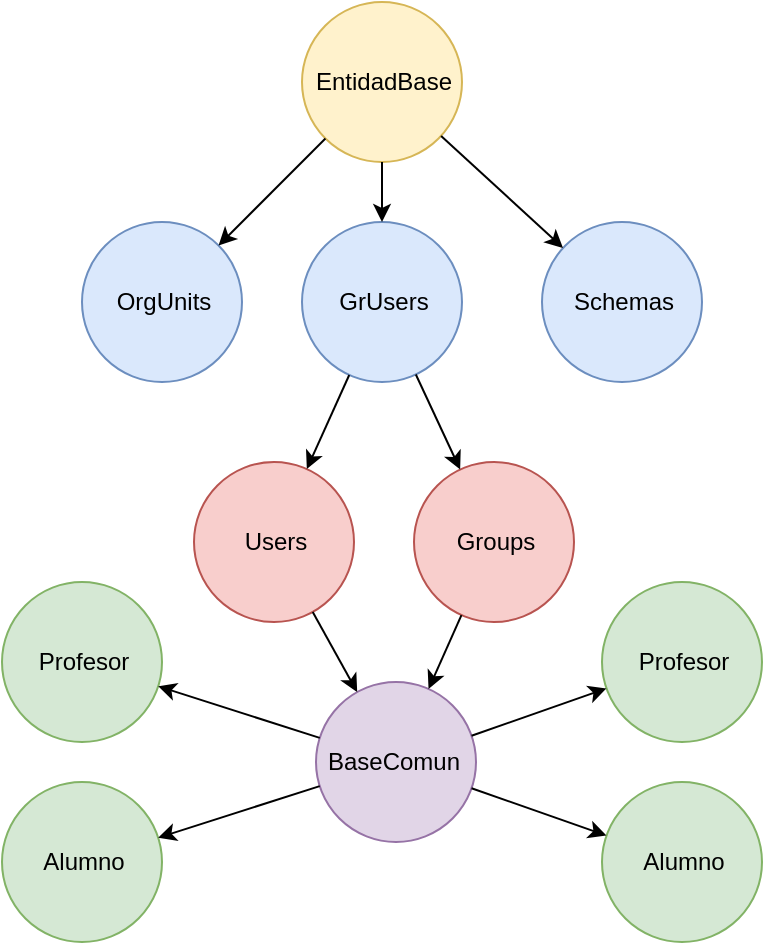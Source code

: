 <mxfile version="13.6.4" type="github">
  <diagram id="cyh7HynrH6s_ejPr0WxY" name="Página-1">
    <mxGraphModel dx="846" dy="519" grid="1" gridSize="10" guides="1" tooltips="1" connect="1" arrows="1" fold="1" page="1" pageScale="1" pageWidth="827" pageHeight="1169" math="0" shadow="0">
      <root>
        <mxCell id="0" />
        <mxCell id="1" parent="0" />
        <mxCell id="EPPNhnt_aKyvmOVJGKWz-1" value="" style="ellipse;whiteSpace=wrap;html=1;aspect=fixed;fillColor=#fff2cc;strokeColor=#d6b656;" vertex="1" parent="1">
          <mxGeometry x="280" y="80" width="80" height="80" as="geometry" />
        </mxCell>
        <mxCell id="EPPNhnt_aKyvmOVJGKWz-2" value="EntidadBase" style="text;html=1;strokeColor=none;fillColor=none;align=center;verticalAlign=middle;whiteSpace=wrap;rounded=0;" vertex="1" parent="1">
          <mxGeometry x="301" y="110" width="40" height="20" as="geometry" />
        </mxCell>
        <mxCell id="EPPNhnt_aKyvmOVJGKWz-4" value="" style="ellipse;whiteSpace=wrap;html=1;aspect=fixed;fillColor=#dae8fc;strokeColor=#6c8ebf;" vertex="1" parent="1">
          <mxGeometry x="170" y="190" width="80" height="80" as="geometry" />
        </mxCell>
        <mxCell id="EPPNhnt_aKyvmOVJGKWz-5" value="OrgUnits" style="text;html=1;strokeColor=none;fillColor=none;align=center;verticalAlign=middle;whiteSpace=wrap;rounded=0;" vertex="1" parent="1">
          <mxGeometry x="191" y="220" width="40" height="20" as="geometry" />
        </mxCell>
        <mxCell id="EPPNhnt_aKyvmOVJGKWz-6" value="" style="ellipse;whiteSpace=wrap;html=1;aspect=fixed;fillColor=#dae8fc;strokeColor=#6c8ebf;" vertex="1" parent="1">
          <mxGeometry x="280" y="190" width="80" height="80" as="geometry" />
        </mxCell>
        <mxCell id="EPPNhnt_aKyvmOVJGKWz-7" value="GrUsers" style="text;html=1;strokeColor=none;fillColor=none;align=center;verticalAlign=middle;whiteSpace=wrap;rounded=0;" vertex="1" parent="1">
          <mxGeometry x="301" y="220" width="40" height="20" as="geometry" />
        </mxCell>
        <mxCell id="EPPNhnt_aKyvmOVJGKWz-8" value="" style="ellipse;whiteSpace=wrap;html=1;aspect=fixed;fillColor=#dae8fc;strokeColor=#6c8ebf;" vertex="1" parent="1">
          <mxGeometry x="400" y="190" width="80" height="80" as="geometry" />
        </mxCell>
        <mxCell id="EPPNhnt_aKyvmOVJGKWz-9" value="Schemas" style="text;html=1;strokeColor=none;fillColor=none;align=center;verticalAlign=middle;whiteSpace=wrap;rounded=0;" vertex="1" parent="1">
          <mxGeometry x="421" y="220" width="40" height="20" as="geometry" />
        </mxCell>
        <mxCell id="EPPNhnt_aKyvmOVJGKWz-10" value="" style="ellipse;whiteSpace=wrap;html=1;aspect=fixed;fillColor=#f8cecc;strokeColor=#b85450;" vertex="1" parent="1">
          <mxGeometry x="226" y="310" width="80" height="80" as="geometry" />
        </mxCell>
        <mxCell id="EPPNhnt_aKyvmOVJGKWz-11" value="Users" style="text;html=1;strokeColor=none;fillColor=none;align=center;verticalAlign=middle;whiteSpace=wrap;rounded=0;" vertex="1" parent="1">
          <mxGeometry x="247" y="340" width="40" height="20" as="geometry" />
        </mxCell>
        <mxCell id="EPPNhnt_aKyvmOVJGKWz-12" value="" style="ellipse;whiteSpace=wrap;html=1;aspect=fixed;fillColor=#f8cecc;strokeColor=#b85450;" vertex="1" parent="1">
          <mxGeometry x="336" y="310" width="80" height="80" as="geometry" />
        </mxCell>
        <mxCell id="EPPNhnt_aKyvmOVJGKWz-13" value="Groups" style="text;html=1;strokeColor=none;fillColor=none;align=center;verticalAlign=middle;whiteSpace=wrap;rounded=0;" vertex="1" parent="1">
          <mxGeometry x="357" y="340" width="40" height="20" as="geometry" />
        </mxCell>
        <mxCell id="EPPNhnt_aKyvmOVJGKWz-14" value="" style="endArrow=classic;html=1;" edge="1" parent="1" source="EPPNhnt_aKyvmOVJGKWz-1" target="EPPNhnt_aKyvmOVJGKWz-4">
          <mxGeometry width="50" height="50" relative="1" as="geometry">
            <mxPoint x="390" y="340" as="sourcePoint" />
            <mxPoint x="440" y="290" as="targetPoint" />
          </mxGeometry>
        </mxCell>
        <mxCell id="EPPNhnt_aKyvmOVJGKWz-15" value="" style="endArrow=classic;html=1;" edge="1" parent="1" source="EPPNhnt_aKyvmOVJGKWz-1" target="EPPNhnt_aKyvmOVJGKWz-6">
          <mxGeometry width="50" height="50" relative="1" as="geometry">
            <mxPoint x="301.716" y="158.284" as="sourcePoint" />
            <mxPoint x="248.284" y="211.716" as="targetPoint" />
          </mxGeometry>
        </mxCell>
        <mxCell id="EPPNhnt_aKyvmOVJGKWz-16" value="" style="endArrow=classic;html=1;" edge="1" parent="1" source="EPPNhnt_aKyvmOVJGKWz-1" target="EPPNhnt_aKyvmOVJGKWz-8">
          <mxGeometry width="50" height="50" relative="1" as="geometry">
            <mxPoint x="330" y="170" as="sourcePoint" />
            <mxPoint x="330" y="200" as="targetPoint" />
          </mxGeometry>
        </mxCell>
        <mxCell id="EPPNhnt_aKyvmOVJGKWz-17" value="" style="endArrow=classic;html=1;" edge="1" parent="1" source="EPPNhnt_aKyvmOVJGKWz-6" target="EPPNhnt_aKyvmOVJGKWz-10">
          <mxGeometry width="50" height="50" relative="1" as="geometry">
            <mxPoint x="301.716" y="158.284" as="sourcePoint" />
            <mxPoint x="248.284" y="211.716" as="targetPoint" />
          </mxGeometry>
        </mxCell>
        <mxCell id="EPPNhnt_aKyvmOVJGKWz-18" value="" style="endArrow=classic;html=1;" edge="1" parent="1" source="EPPNhnt_aKyvmOVJGKWz-6" target="EPPNhnt_aKyvmOVJGKWz-12">
          <mxGeometry width="50" height="50" relative="1" as="geometry">
            <mxPoint x="313.714" y="276.534" as="sourcePoint" />
            <mxPoint x="292.415" y="323.523" as="targetPoint" />
          </mxGeometry>
        </mxCell>
        <mxCell id="EPPNhnt_aKyvmOVJGKWz-22" value="" style="ellipse;whiteSpace=wrap;html=1;aspect=fixed;fillColor=#e1d5e7;strokeColor=#9673a6;" vertex="1" parent="1">
          <mxGeometry x="287" y="420" width="80" height="80" as="geometry" />
        </mxCell>
        <mxCell id="EPPNhnt_aKyvmOVJGKWz-23" value="BaseComun" style="text;html=1;strokeColor=none;fillColor=none;align=center;verticalAlign=middle;whiteSpace=wrap;rounded=0;" vertex="1" parent="1">
          <mxGeometry x="306" y="450" width="40" height="20" as="geometry" />
        </mxCell>
        <mxCell id="EPPNhnt_aKyvmOVJGKWz-26" value="" style="ellipse;whiteSpace=wrap;html=1;aspect=fixed;fillColor=#d5e8d4;strokeColor=#82b366;" vertex="1" parent="1">
          <mxGeometry x="130" y="470" width="80" height="80" as="geometry" />
        </mxCell>
        <mxCell id="EPPNhnt_aKyvmOVJGKWz-27" value="Alumno" style="text;html=1;strokeColor=none;fillColor=none;align=center;verticalAlign=middle;whiteSpace=wrap;rounded=0;" vertex="1" parent="1">
          <mxGeometry x="151" y="500" width="40" height="20" as="geometry" />
        </mxCell>
        <mxCell id="EPPNhnt_aKyvmOVJGKWz-28" value="" style="ellipse;whiteSpace=wrap;html=1;aspect=fixed;fillColor=#d5e8d4;strokeColor=#82b366;" vertex="1" parent="1">
          <mxGeometry x="130" y="370" width="80" height="80" as="geometry" />
        </mxCell>
        <mxCell id="EPPNhnt_aKyvmOVJGKWz-29" value="Profesor" style="text;html=1;strokeColor=none;fillColor=none;align=center;verticalAlign=middle;whiteSpace=wrap;rounded=0;" vertex="1" parent="1">
          <mxGeometry x="151" y="400" width="40" height="20" as="geometry" />
        </mxCell>
        <mxCell id="EPPNhnt_aKyvmOVJGKWz-30" value="" style="endArrow=classic;html=1;" edge="1" parent="1" source="EPPNhnt_aKyvmOVJGKWz-10" target="EPPNhnt_aKyvmOVJGKWz-22">
          <mxGeometry width="50" height="50" relative="1" as="geometry">
            <mxPoint x="170" y="440" as="sourcePoint" />
            <mxPoint x="292.415" y="323.523" as="targetPoint" />
          </mxGeometry>
        </mxCell>
        <mxCell id="EPPNhnt_aKyvmOVJGKWz-31" value="" style="endArrow=classic;html=1;" edge="1" parent="1" source="EPPNhnt_aKyvmOVJGKWz-12" target="EPPNhnt_aKyvmOVJGKWz-22">
          <mxGeometry width="50" height="50" relative="1" as="geometry">
            <mxPoint x="323.714" y="286.534" as="sourcePoint" />
            <mxPoint x="302.415" y="333.523" as="targetPoint" />
          </mxGeometry>
        </mxCell>
        <mxCell id="EPPNhnt_aKyvmOVJGKWz-42" value="" style="endArrow=classic;html=1;" edge="1" parent="1" source="EPPNhnt_aKyvmOVJGKWz-22" target="EPPNhnt_aKyvmOVJGKWz-28">
          <mxGeometry width="50" height="50" relative="1" as="geometry">
            <mxPoint x="350" y="600" as="sourcePoint" />
            <mxPoint x="400" y="550" as="targetPoint" />
          </mxGeometry>
        </mxCell>
        <mxCell id="EPPNhnt_aKyvmOVJGKWz-43" value="" style="endArrow=classic;html=1;" edge="1" parent="1" source="EPPNhnt_aKyvmOVJGKWz-22" target="EPPNhnt_aKyvmOVJGKWz-26">
          <mxGeometry width="50" height="50" relative="1" as="geometry">
            <mxPoint x="298.832" y="458.032" as="sourcePoint" />
            <mxPoint x="218.114" y="432.138" as="targetPoint" />
          </mxGeometry>
        </mxCell>
        <mxCell id="EPPNhnt_aKyvmOVJGKWz-44" value="" style="ellipse;whiteSpace=wrap;html=1;aspect=fixed;fillColor=#d5e8d4;strokeColor=#82b366;" vertex="1" parent="1">
          <mxGeometry x="430" y="470" width="80" height="80" as="geometry" />
        </mxCell>
        <mxCell id="EPPNhnt_aKyvmOVJGKWz-45" value="Alumno" style="text;html=1;strokeColor=none;fillColor=none;align=center;verticalAlign=middle;whiteSpace=wrap;rounded=0;" vertex="1" parent="1">
          <mxGeometry x="451" y="500" width="40" height="20" as="geometry" />
        </mxCell>
        <mxCell id="EPPNhnt_aKyvmOVJGKWz-46" value="" style="ellipse;whiteSpace=wrap;html=1;aspect=fixed;fillColor=#d5e8d4;strokeColor=#82b366;" vertex="1" parent="1">
          <mxGeometry x="430" y="370" width="80" height="80" as="geometry" />
        </mxCell>
        <mxCell id="EPPNhnt_aKyvmOVJGKWz-47" value="Profesor" style="text;html=1;strokeColor=none;fillColor=none;align=center;verticalAlign=middle;whiteSpace=wrap;rounded=0;" vertex="1" parent="1">
          <mxGeometry x="451" y="400" width="40" height="20" as="geometry" />
        </mxCell>
        <mxCell id="EPPNhnt_aKyvmOVJGKWz-48" value="" style="endArrow=classic;html=1;" edge="1" parent="1" target="EPPNhnt_aKyvmOVJGKWz-46" source="EPPNhnt_aKyvmOVJGKWz-22">
          <mxGeometry width="50" height="50" relative="1" as="geometry">
            <mxPoint x="588.832" y="448.032" as="sourcePoint" />
            <mxPoint x="700" y="550" as="targetPoint" />
          </mxGeometry>
        </mxCell>
        <mxCell id="EPPNhnt_aKyvmOVJGKWz-49" value="" style="endArrow=classic;html=1;" edge="1" parent="1" target="EPPNhnt_aKyvmOVJGKWz-44" source="EPPNhnt_aKyvmOVJGKWz-22">
          <mxGeometry width="50" height="50" relative="1" as="geometry">
            <mxPoint x="588.832" y="471.968" as="sourcePoint" />
            <mxPoint x="518.114" y="432.138" as="targetPoint" />
          </mxGeometry>
        </mxCell>
      </root>
    </mxGraphModel>
  </diagram>
</mxfile>
